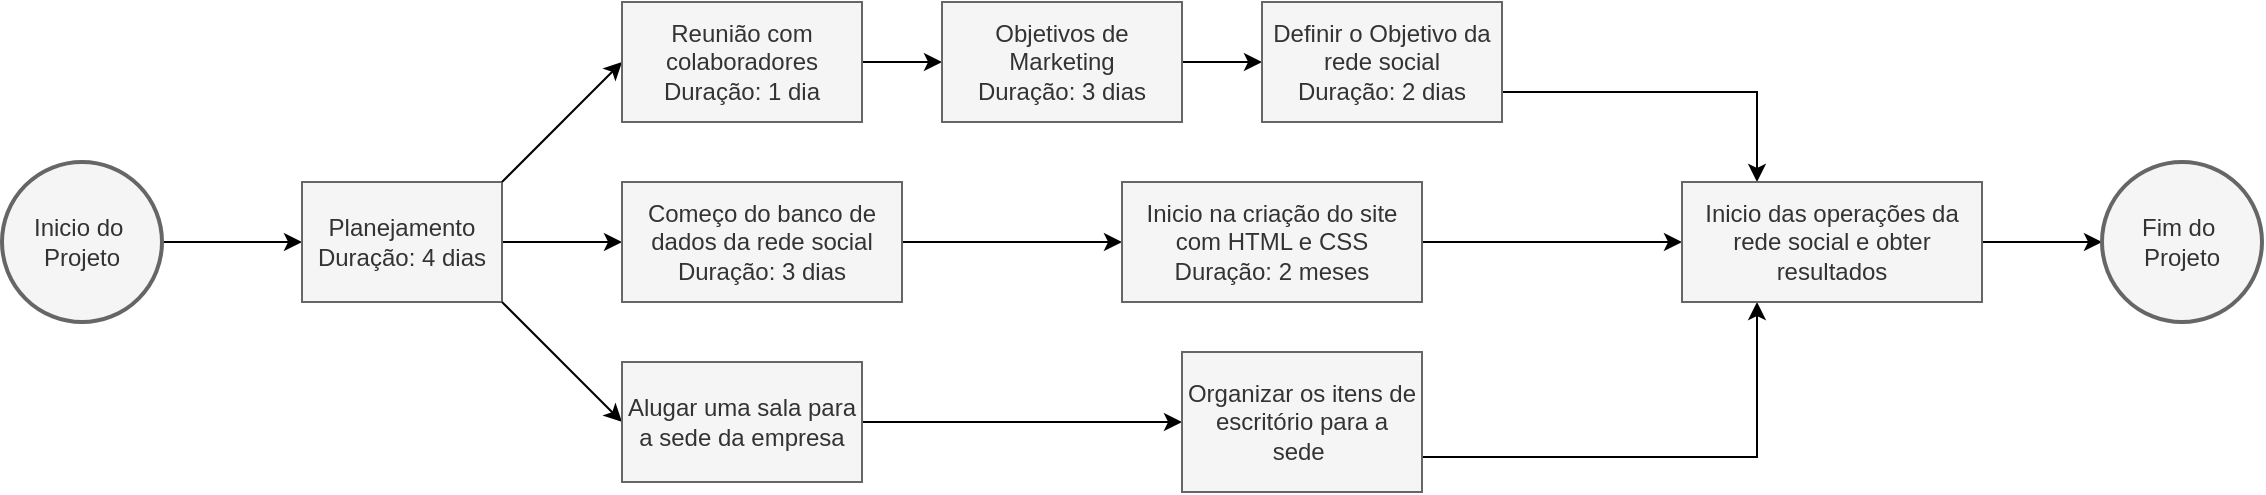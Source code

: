 <mxfile version="20.8.15" type="google"><diagram name="Página-1" id="ylakF5r9JWtUQb9woWRY"><mxGraphModel grid="1" page="1" gridSize="10" guides="1" tooltips="1" connect="1" arrows="1" fold="1" pageScale="1" pageWidth="1200" pageHeight="1920" math="0" shadow="0"><root><mxCell id="0"/><mxCell id="1" parent="0"/><mxCell id="ByR4ijplQ1eJ1qRV4zqy-5" style="edgeStyle=orthogonalEdgeStyle;rounded=0;orthogonalLoop=1;jettySize=auto;html=1;exitX=1;exitY=0.5;exitDx=0;exitDy=0;exitPerimeter=0;" edge="1" parent="1" source="ByR4ijplQ1eJ1qRV4zqy-2"><mxGeometry relative="1" as="geometry"><mxPoint x="160" y="350" as="targetPoint"/></mxGeometry></mxCell><mxCell id="ByR4ijplQ1eJ1qRV4zqy-2" value="Inicio do&amp;nbsp;&lt;br&gt;Projeto" style="strokeWidth=2;html=1;shape=mxgraph.flowchart.start_2;whiteSpace=wrap;fillColor=#f5f5f5;fontColor=#333333;strokeColor=#666666;" vertex="1" parent="1"><mxGeometry x="10" y="310" width="80" height="80" as="geometry"/></mxCell><mxCell id="ByR4ijplQ1eJ1qRV4zqy-14" value="" style="edgeStyle=orthogonalEdgeStyle;rounded=0;orthogonalLoop=1;jettySize=auto;html=1;" edge="1" parent="1" source="ByR4ijplQ1eJ1qRV4zqy-6" target="ByR4ijplQ1eJ1qRV4zqy-12"><mxGeometry relative="1" as="geometry"/></mxCell><mxCell id="ByR4ijplQ1eJ1qRV4zqy-6" value="Planejamento&lt;br&gt;Duração: 4 dias" style="rounded=0;whiteSpace=wrap;html=1;fillColor=#f5f5f5;fontColor=#333333;strokeColor=#666666;" vertex="1" parent="1"><mxGeometry x="160" y="320" width="100" height="60" as="geometry"/></mxCell><mxCell id="ByR4ijplQ1eJ1qRV4zqy-8" value="" style="endArrow=classic;html=1;rounded=0;exitX=1;exitY=0;exitDx=0;exitDy=0;entryX=0;entryY=0.5;entryDx=0;entryDy=0;" edge="1" parent="1" source="ByR4ijplQ1eJ1qRV4zqy-6" target="ByR4ijplQ1eJ1qRV4zqy-10"><mxGeometry width="50" height="50" relative="1" as="geometry"><mxPoint x="590" y="400" as="sourcePoint"/><mxPoint x="320" y="280" as="targetPoint"/></mxGeometry></mxCell><mxCell id="ByR4ijplQ1eJ1qRV4zqy-21" style="edgeStyle=orthogonalEdgeStyle;rounded=0;orthogonalLoop=1;jettySize=auto;html=1;entryX=0;entryY=0.5;entryDx=0;entryDy=0;" edge="1" parent="1" source="ByR4ijplQ1eJ1qRV4zqy-10" target="ByR4ijplQ1eJ1qRV4zqy-22"><mxGeometry relative="1" as="geometry"><mxPoint x="500" y="260" as="targetPoint"/></mxGeometry></mxCell><mxCell id="ByR4ijplQ1eJ1qRV4zqy-10" value="Reunião com&lt;br&gt;colaboradores&lt;br&gt;Duração: 1 dia" style="rounded=0;whiteSpace=wrap;html=1;fillColor=#f5f5f5;fontColor=#333333;strokeColor=#666666;" vertex="1" parent="1"><mxGeometry x="320" y="230" width="120" height="60" as="geometry"/></mxCell><mxCell id="ByR4ijplQ1eJ1qRV4zqy-20" style="edgeStyle=orthogonalEdgeStyle;rounded=0;orthogonalLoop=1;jettySize=auto;html=1;entryX=0;entryY=0.5;entryDx=0;entryDy=0;" edge="1" parent="1" source="ByR4ijplQ1eJ1qRV4zqy-12" target="ByR4ijplQ1eJ1qRV4zqy-19"><mxGeometry relative="1" as="geometry"/></mxCell><mxCell id="ByR4ijplQ1eJ1qRV4zqy-12" value="Começo do banco de dados da rede social&lt;br&gt;Duração: 3 dias" style="rounded=0;whiteSpace=wrap;html=1;fillColor=#f5f5f5;fontColor=#333333;strokeColor=#666666;" vertex="1" parent="1"><mxGeometry x="320" y="320" width="140" height="60" as="geometry"/></mxCell><mxCell id="ByR4ijplQ1eJ1qRV4zqy-17" value="" style="endArrow=classic;html=1;rounded=0;exitX=1;exitY=1;exitDx=0;exitDy=0;entryX=0;entryY=0.5;entryDx=0;entryDy=0;" edge="1" parent="1" source="ByR4ijplQ1eJ1qRV4zqy-6" target="ByR4ijplQ1eJ1qRV4zqy-18"><mxGeometry width="50" height="50" relative="1" as="geometry"><mxPoint x="590" y="380" as="sourcePoint"/><mxPoint x="320" y="440" as="targetPoint"/></mxGeometry></mxCell><mxCell id="ByR4ijplQ1eJ1qRV4zqy-25" style="edgeStyle=orthogonalEdgeStyle;rounded=0;orthogonalLoop=1;jettySize=auto;html=1;entryX=0;entryY=0.5;entryDx=0;entryDy=0;" edge="1" parent="1" source="ByR4ijplQ1eJ1qRV4zqy-18" target="ByR4ijplQ1eJ1qRV4zqy-26"><mxGeometry relative="1" as="geometry"><mxPoint x="520" y="440" as="targetPoint"/></mxGeometry></mxCell><mxCell id="ByR4ijplQ1eJ1qRV4zqy-18" value="Alugar uma sala para a sede da empresa" style="rounded=0;whiteSpace=wrap;html=1;fillColor=#f5f5f5;fontColor=#333333;strokeColor=#666666;" vertex="1" parent="1"><mxGeometry x="320" y="410" width="120" height="60" as="geometry"/></mxCell><mxCell id="ByR4ijplQ1eJ1qRV4zqy-32" style="edgeStyle=orthogonalEdgeStyle;rounded=0;orthogonalLoop=1;jettySize=auto;html=1;exitX=1;exitY=0.5;exitDx=0;exitDy=0;entryX=0;entryY=0.5;entryDx=0;entryDy=0;" edge="1" parent="1" source="ByR4ijplQ1eJ1qRV4zqy-19" target="ByR4ijplQ1eJ1qRV4zqy-29"><mxGeometry relative="1" as="geometry"/></mxCell><mxCell id="ByR4ijplQ1eJ1qRV4zqy-19" value="Inicio na criação do site com HTML e CSS&lt;br&gt;Duração: 2 meses" style="rounded=0;whiteSpace=wrap;html=1;fillColor=#f5f5f5;fontColor=#333333;strokeColor=#666666;" vertex="1" parent="1"><mxGeometry x="570" y="320" width="150" height="60" as="geometry"/></mxCell><mxCell id="ByR4ijplQ1eJ1qRV4zqy-27" style="edgeStyle=orthogonalEdgeStyle;rounded=0;orthogonalLoop=1;jettySize=auto;html=1;exitX=1;exitY=0.5;exitDx=0;exitDy=0;entryX=0;entryY=0.5;entryDx=0;entryDy=0;" edge="1" parent="1" source="ByR4ijplQ1eJ1qRV4zqy-22" target="ByR4ijplQ1eJ1qRV4zqy-28"><mxGeometry relative="1" as="geometry"><mxPoint x="680" y="260" as="targetPoint"/></mxGeometry></mxCell><mxCell id="ByR4ijplQ1eJ1qRV4zqy-22" value="Objetivos de Marketing&lt;br&gt;Duração: 3 dias" style="rounded=0;whiteSpace=wrap;html=1;fillColor=#f5f5f5;fontColor=#333333;strokeColor=#666666;" vertex="1" parent="1"><mxGeometry x="480" y="230" width="120" height="60" as="geometry"/></mxCell><mxCell id="ByR4ijplQ1eJ1qRV4zqy-33" style="edgeStyle=orthogonalEdgeStyle;rounded=0;orthogonalLoop=1;jettySize=auto;html=1;exitX=1;exitY=0.75;exitDx=0;exitDy=0;entryX=0.25;entryY=1;entryDx=0;entryDy=0;" edge="1" parent="1" source="ByR4ijplQ1eJ1qRV4zqy-26" target="ByR4ijplQ1eJ1qRV4zqy-29"><mxGeometry relative="1" as="geometry"/></mxCell><mxCell id="ByR4ijplQ1eJ1qRV4zqy-26" value="Organizar os itens de escritório para a sede&amp;nbsp;&lt;br&gt;" style="rounded=0;whiteSpace=wrap;html=1;fillColor=#f5f5f5;fontColor=#333333;strokeColor=#666666;" vertex="1" parent="1"><mxGeometry x="600" y="405" width="120" height="70" as="geometry"/></mxCell><mxCell id="ByR4ijplQ1eJ1qRV4zqy-31" style="edgeStyle=orthogonalEdgeStyle;rounded=0;orthogonalLoop=1;jettySize=auto;html=1;exitX=1;exitY=0.75;exitDx=0;exitDy=0;entryX=0.25;entryY=0;entryDx=0;entryDy=0;" edge="1" parent="1" source="ByR4ijplQ1eJ1qRV4zqy-28" target="ByR4ijplQ1eJ1qRV4zqy-29"><mxGeometry relative="1" as="geometry"/></mxCell><mxCell id="ByR4ijplQ1eJ1qRV4zqy-28" value="Definir o Objetivo da rede social&lt;br&gt;Duração: 2 dias" style="rounded=0;whiteSpace=wrap;html=1;fillColor=#f5f5f5;fontColor=#333333;strokeColor=#666666;" vertex="1" parent="1"><mxGeometry x="640" y="230" width="120" height="60" as="geometry"/></mxCell><mxCell id="ByR4ijplQ1eJ1qRV4zqy-34" style="edgeStyle=orthogonalEdgeStyle;rounded=0;orthogonalLoop=1;jettySize=auto;html=1;exitX=1;exitY=0.5;exitDx=0;exitDy=0;entryX=0;entryY=0.5;entryDx=0;entryDy=0;entryPerimeter=0;" edge="1" parent="1" source="ByR4ijplQ1eJ1qRV4zqy-29" target="ByR4ijplQ1eJ1qRV4zqy-35"><mxGeometry relative="1" as="geometry"><mxPoint x="1030" y="350" as="targetPoint"/></mxGeometry></mxCell><mxCell id="ByR4ijplQ1eJ1qRV4zqy-29" value="Inicio das operações da rede social e obter resultados" style="rounded=0;whiteSpace=wrap;html=1;fillColor=#f5f5f5;fontColor=#333333;strokeColor=#666666;" vertex="1" parent="1"><mxGeometry x="850" y="320" width="150" height="60" as="geometry"/></mxCell><mxCell id="ByR4ijplQ1eJ1qRV4zqy-35" value="Fim do&amp;nbsp;&lt;br&gt;Projeto" style="strokeWidth=2;html=1;shape=mxgraph.flowchart.start_2;whiteSpace=wrap;fillColor=#f5f5f5;fontColor=#333333;strokeColor=#666666;" vertex="1" parent="1"><mxGeometry x="1060" y="310" width="80" height="80" as="geometry"/></mxCell></root></mxGraphModel></diagram></mxfile>